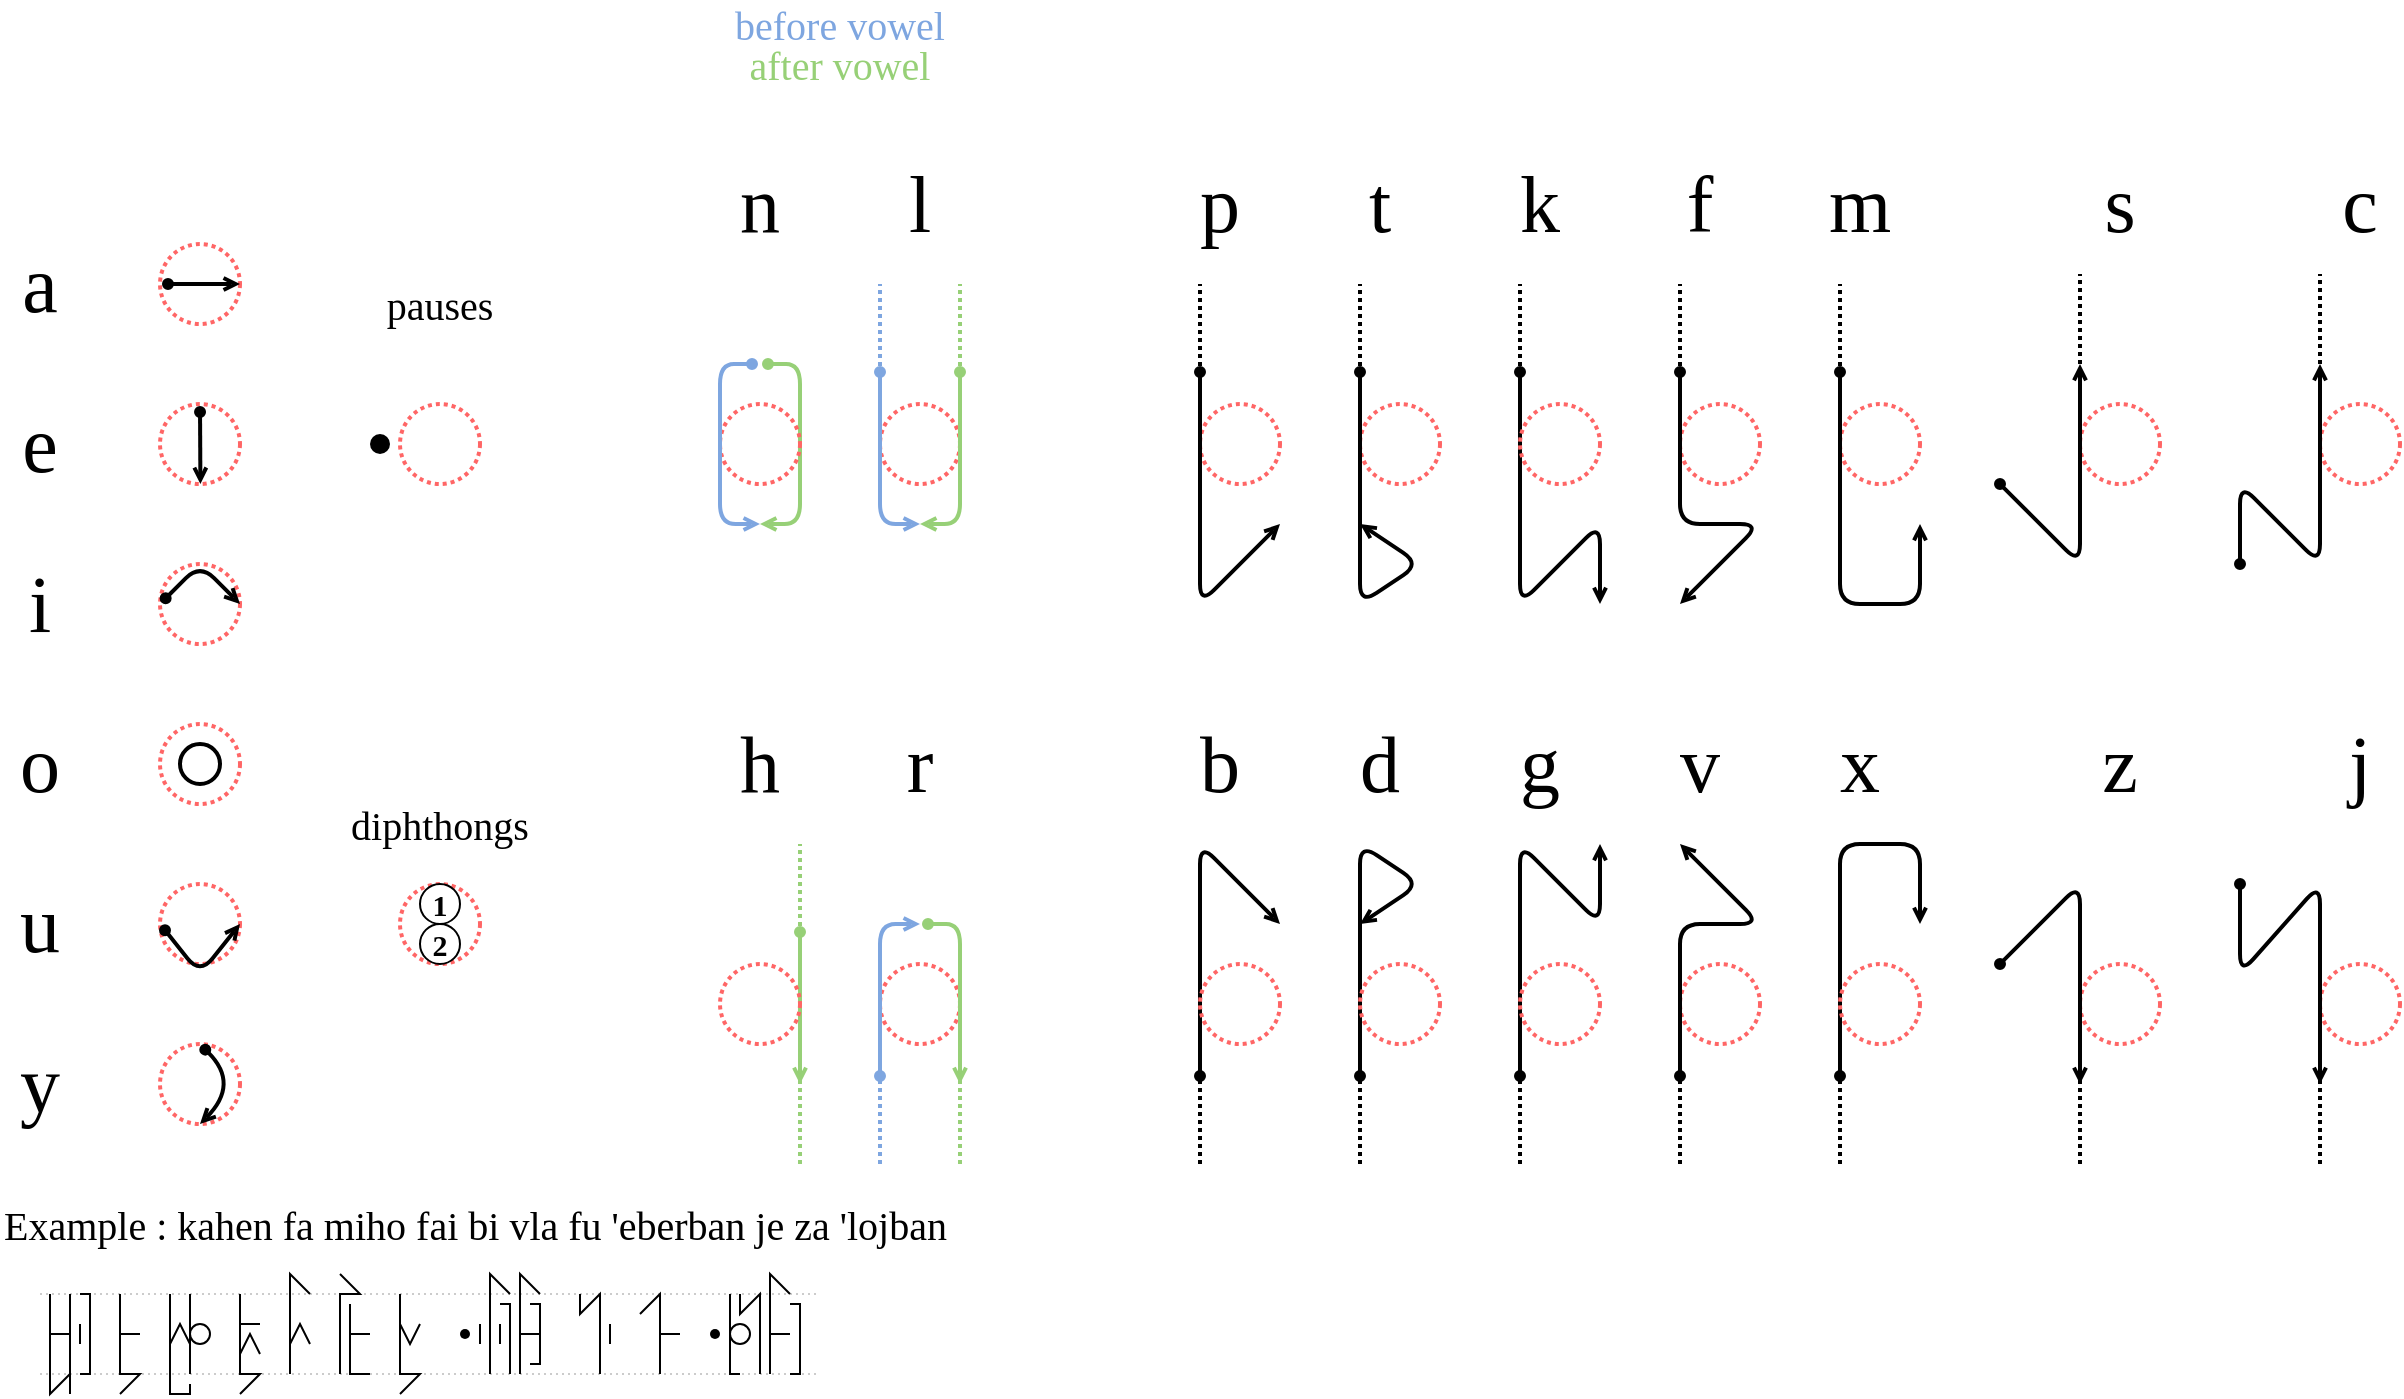 <mxfile version="13.3.1" type="device"><diagram id="cU61eobwLXM9dZFqmq59" name="Page-1"><mxGraphModel dx="686" dy="839" grid="1" gridSize="5" guides="0" tooltips="1" connect="0" arrows="0" fold="1" page="0" pageScale="1" pageWidth="850" pageHeight="1100" math="0" shadow="0" extFonts="Rajdhani^https://fonts.googleapis.com/css?family=Rajdhani"><root><mxCell id="0"/><mxCell id="1" parent="0"/><mxCell id="TxNuDAC9tBbn7qZjxhLz-207" value="" style="endArrow=none;dashed=1;html=1;strokeColor=#CCCCCC;strokeWidth=1;fontFamily=Rajdhani;fontSize=15;fontColor=#000000;dashPattern=1 2;" parent="1" edge="1"><mxGeometry width="50" height="50" relative="1" as="geometry"><mxPoint x="420" y="925" as="sourcePoint"/><mxPoint x="810" y="925" as="targetPoint"/></mxGeometry></mxCell><mxCell id="TxNuDAC9tBbn7qZjxhLz-208" value="" style="endArrow=none;dashed=1;html=1;strokeColor=#CCCCCC;strokeWidth=1;fontFamily=Rajdhani;fontSize=15;fontColor=#000000;dashPattern=1 2;" parent="1" edge="1"><mxGeometry width="50" height="50" relative="1" as="geometry"><mxPoint x="420" y="965" as="sourcePoint"/><mxPoint x="810" y="965" as="targetPoint"/></mxGeometry></mxCell><mxCell id="TxNuDAC9tBbn7qZjxhLz-73" value="" style="ellipse;whiteSpace=wrap;html=1;aspect=fixed;fontFamily=Rajdhani;fontSize=20;align=right;fillColor=none;strokeWidth=2;strokeColor=#FF6666;dashed=1;dashPattern=1 1;" parent="1" vertex="1"><mxGeometry x="480" y="560" width="40" height="40" as="geometry"/></mxCell><mxCell id="TxNuDAC9tBbn7qZjxhLz-72" value="" style="ellipse;whiteSpace=wrap;html=1;aspect=fixed;fontFamily=Rajdhani;fontSize=20;align=right;fillColor=none;strokeWidth=2;strokeColor=#FF6666;dashed=1;dashPattern=1 1;" parent="1" vertex="1"><mxGeometry x="480" y="480" width="40" height="40" as="geometry"/></mxCell><mxCell id="TxNuDAC9tBbn7qZjxhLz-71" value="" style="ellipse;whiteSpace=wrap;html=1;aspect=fixed;fontFamily=Rajdhani;fontSize=20;align=right;fillColor=none;strokeWidth=2;strokeColor=#FF6666;dashed=1;dashPattern=1 1;" parent="1" vertex="1"><mxGeometry x="480" y="400" width="40" height="40" as="geometry"/></mxCell><mxCell id="TxNuDAC9tBbn7qZjxhLz-76" value="" style="ellipse;whiteSpace=wrap;html=1;aspect=fixed;fontFamily=Rajdhani;fontSize=20;align=right;fillColor=none;strokeWidth=2;strokeColor=#FF6666;dashed=1;dashPattern=1 1;" parent="1" vertex="1"><mxGeometry x="480" y="640" width="40" height="40" as="geometry"/></mxCell><mxCell id="TxNuDAC9tBbn7qZjxhLz-78" value="" style="ellipse;whiteSpace=wrap;html=1;aspect=fixed;fontFamily=Rajdhani;fontSize=20;align=right;fillColor=none;strokeWidth=2;strokeColor=#FF6666;dashed=1;dashPattern=1 1;" parent="1" vertex="1"><mxGeometry x="480" y="720" width="40" height="40" as="geometry"/></mxCell><mxCell id="TxNuDAC9tBbn7qZjxhLz-81" value="" style="ellipse;whiteSpace=wrap;html=1;aspect=fixed;fontFamily=Rajdhani;fontSize=20;align=right;fillColor=none;strokeWidth=2;strokeColor=#FF6666;dashed=1;dashPattern=1 1;" parent="1" vertex="1"><mxGeometry x="480" y="800" width="40" height="40" as="geometry"/></mxCell><mxCell id="TxNuDAC9tBbn7qZjxhLz-1" value="a" style="text;html=1;strokeColor=none;fillColor=none;align=center;verticalAlign=middle;whiteSpace=wrap;rounded=0;fontFamily=Rajdhani;fontSize=40;" parent="1" vertex="1"><mxGeometry x="400" y="400" width="40" height="40" as="geometry"/></mxCell><mxCell id="TxNuDAC9tBbn7qZjxhLz-2" value="" style="endArrow=open;html=1;fontFamily=Rajdhani;fontSize=40;startArrow=circle;startFill=1;endSize=4;startSize=0;endFill=0;strokeWidth=2;" parent="1" edge="1"><mxGeometry width="50" height="50" relative="1" as="geometry"><mxPoint x="500" y="480" as="sourcePoint"/><mxPoint x="500.2" y="520" as="targetPoint"/></mxGeometry></mxCell><mxCell id="TxNuDAC9tBbn7qZjxhLz-7" value="e" style="text;html=1;strokeColor=none;fillColor=none;align=center;verticalAlign=middle;whiteSpace=wrap;rounded=0;fontFamily=Rajdhani;fontSize=40;" parent="1" vertex="1"><mxGeometry x="400" y="480" width="40" height="40" as="geometry"/></mxCell><mxCell id="TxNuDAC9tBbn7qZjxhLz-8" value="" style="endArrow=open;html=1;fontFamily=Rajdhani;fontSize=40;startArrow=circle;startFill=1;endSize=4;startSize=0;endFill=0;strokeWidth=2;" parent="1" edge="1"><mxGeometry width="50" height="50" relative="1" as="geometry"><mxPoint x="480" y="420" as="sourcePoint"/><mxPoint x="520" y="420" as="targetPoint"/></mxGeometry></mxCell><mxCell id="TxNuDAC9tBbn7qZjxhLz-9" value="i" style="text;html=1;strokeColor=none;fillColor=none;align=center;verticalAlign=middle;whiteSpace=wrap;rounded=0;fontFamily=Rajdhani;fontSize=40;" parent="1" vertex="1"><mxGeometry x="400" y="560" width="40" height="40" as="geometry"/></mxCell><mxCell id="TxNuDAC9tBbn7qZjxhLz-10" value="" style="endArrow=open;html=1;fontFamily=Rajdhani;fontSize=40;startArrow=circle;startFill=1;endSize=4;startSize=0;endFill=0;strokeWidth=2;" parent="1" edge="1"><mxGeometry width="50" height="50" relative="1" as="geometry"><mxPoint x="480" y="580" as="sourcePoint"/><mxPoint x="520" y="580" as="targetPoint"/><Array as="points"><mxPoint x="500" y="560"/></Array></mxGeometry></mxCell><mxCell id="TxNuDAC9tBbn7qZjxhLz-11" value="o" style="text;html=1;strokeColor=none;fillColor=none;align=center;verticalAlign=middle;whiteSpace=wrap;rounded=0;fontFamily=Rajdhani;fontSize=40;" parent="1" vertex="1"><mxGeometry x="400" y="640" width="40" height="40" as="geometry"/></mxCell><mxCell id="TxNuDAC9tBbn7qZjxhLz-12" value="" style="ellipse;whiteSpace=wrap;html=1;aspect=fixed;fontFamily=Rajdhani;fontSize=20;align=right;fillColor=none;strokeWidth=2;" parent="1" vertex="1"><mxGeometry x="490" y="650" width="20" height="20" as="geometry"/></mxCell><mxCell id="TxNuDAC9tBbn7qZjxhLz-13" value="u" style="text;html=1;strokeColor=none;fillColor=none;align=center;verticalAlign=middle;whiteSpace=wrap;rounded=0;fontFamily=Rajdhani;fontSize=40;" parent="1" vertex="1"><mxGeometry x="400" y="720" width="40" height="40" as="geometry"/></mxCell><mxCell id="TxNuDAC9tBbn7qZjxhLz-14" value="" style="endArrow=open;html=1;fontFamily=Rajdhani;fontSize=40;startArrow=circle;startFill=1;endSize=4;startSize=0;endFill=0;strokeWidth=2;strokeColor=#000000;rounded=1;" parent="1" edge="1"><mxGeometry width="50" height="50" relative="1" as="geometry"><mxPoint x="480" y="740" as="sourcePoint"/><mxPoint x="520" y="740" as="targetPoint"/><Array as="points"><mxPoint x="500" y="765"/></Array></mxGeometry></mxCell><mxCell id="TxNuDAC9tBbn7qZjxhLz-20" value="y" style="text;html=1;strokeColor=none;fillColor=none;align=center;verticalAlign=middle;whiteSpace=wrap;rounded=0;fontFamily=Rajdhani;fontSize=40;" parent="1" vertex="1"><mxGeometry x="400" y="800" width="40" height="40" as="geometry"/></mxCell><mxCell id="TxNuDAC9tBbn7qZjxhLz-21" value="" style="endArrow=open;html=1;fontFamily=Rajdhani;fontSize=40;startArrow=circle;startFill=1;endSize=4;startSize=0;endFill=0;strokeWidth=2;curved=1;" parent="1" edge="1"><mxGeometry width="50" height="50" relative="1" as="geometry"><mxPoint x="499.8" y="800" as="sourcePoint"/><mxPoint x="500" y="840" as="targetPoint"/><Array as="points"><mxPoint x="520" y="820"/></Array></mxGeometry></mxCell><mxCell id="TxNuDAC9tBbn7qZjxhLz-23" value="n" style="text;html=1;strokeColor=none;fillColor=none;align=center;verticalAlign=middle;whiteSpace=wrap;rounded=0;fontFamily=Rajdhani;fontSize=40;" parent="1" vertex="1"><mxGeometry x="760" y="360" width="40" height="40" as="geometry"/></mxCell><mxCell id="TxNuDAC9tBbn7qZjxhLz-25" value="l" style="text;html=1;strokeColor=none;fillColor=none;align=center;verticalAlign=middle;whiteSpace=wrap;rounded=0;fontFamily=Rajdhani;fontSize=40;" parent="1" vertex="1"><mxGeometry x="840" y="360" width="40" height="40" as="geometry"/></mxCell><mxCell id="TxNuDAC9tBbn7qZjxhLz-26" value="r" style="text;html=1;strokeColor=none;fillColor=none;align=center;verticalAlign=middle;whiteSpace=wrap;rounded=0;fontFamily=Rajdhani;fontSize=40;" parent="1" vertex="1"><mxGeometry x="840" y="640" width="40" height="40" as="geometry"/></mxCell><mxCell id="TxNuDAC9tBbn7qZjxhLz-27" value="" style="endArrow=open;html=1;fontFamily=Rajdhani;fontSize=40;startArrow=circle;startFill=1;endSize=4;startSize=0;endFill=0;strokeWidth=2;strokeColor=#97D077;" parent="1" edge="1"><mxGeometry width="50" height="50" relative="1" as="geometry"><mxPoint x="780" y="460" as="sourcePoint"/><mxPoint x="780" y="540" as="targetPoint"/><Array as="points"><mxPoint x="800" y="460"/><mxPoint x="800" y="540"/></Array></mxGeometry></mxCell><mxCell id="TxNuDAC9tBbn7qZjxhLz-28" value="" style="ellipse;whiteSpace=wrap;html=1;aspect=fixed;fontFamily=Rajdhani;fontSize=20;align=right;fillColor=none;strokeWidth=2;strokeColor=#FF6666;dashed=1;dashPattern=1 1;" parent="1" vertex="1"><mxGeometry x="760" y="480" width="40" height="40" as="geometry"/></mxCell><mxCell id="TxNuDAC9tBbn7qZjxhLz-29" value="" style="ellipse;whiteSpace=wrap;html=1;aspect=fixed;fontFamily=Rajdhani;fontSize=20;align=right;fillColor=none;strokeWidth=2;strokeColor=#FF6666;dashed=1;dashPattern=1 1;" parent="1" vertex="1"><mxGeometry x="840" y="480" width="40" height="40" as="geometry"/></mxCell><mxCell id="TxNuDAC9tBbn7qZjxhLz-30" value="" style="ellipse;whiteSpace=wrap;html=1;aspect=fixed;fontFamily=Rajdhani;fontSize=20;align=right;fillColor=none;strokeWidth=2;strokeColor=#FF6666;dashed=1;dashPattern=1 1;" parent="1" vertex="1"><mxGeometry x="840" y="760" width="40" height="40" as="geometry"/></mxCell><mxCell id="TxNuDAC9tBbn7qZjxhLz-31" value="" style="endArrow=open;html=1;fontFamily=Rajdhani;fontSize=40;startArrow=circle;startFill=1;endSize=4;startSize=0;endFill=0;strokeWidth=2;strokeColor=#97D077;" parent="1" edge="1"><mxGeometry width="50" height="50" relative="1" as="geometry"><mxPoint x="880" y="460" as="sourcePoint"/><mxPoint x="860" y="540" as="targetPoint"/><Array as="points"><mxPoint x="880" y="540"/></Array></mxGeometry></mxCell><mxCell id="TxNuDAC9tBbn7qZjxhLz-32" value="" style="endArrow=open;html=1;fontFamily=Rajdhani;fontSize=40;startArrow=circle;startFill=1;endSize=4;startSize=0;endFill=0;strokeWidth=2;fontColor=#7EA6E0;strokeColor=#7EA6E0;" parent="1" edge="1"><mxGeometry width="50" height="50" relative="1" as="geometry"><mxPoint x="840" y="460" as="sourcePoint"/><mxPoint x="860" y="540" as="targetPoint"/><Array as="points"><mxPoint x="840" y="540"/></Array></mxGeometry></mxCell><mxCell id="TxNuDAC9tBbn7qZjxhLz-33" value="" style="endArrow=open;html=1;fontFamily=Rajdhani;fontSize=40;startArrow=circle;startFill=1;endSize=4;startSize=0;endFill=0;strokeWidth=2;strokeColor=#97D077;" parent="1" edge="1"><mxGeometry width="50" height="50" relative="1" as="geometry"><mxPoint x="860" y="740" as="sourcePoint"/><mxPoint x="880" y="820" as="targetPoint"/><Array as="points"><mxPoint x="880" y="740"/></Array></mxGeometry></mxCell><mxCell id="TxNuDAC9tBbn7qZjxhLz-34" value="" style="endArrow=open;html=1;fontFamily=Rajdhani;fontSize=40;startArrow=circle;startFill=1;endSize=4;startSize=0;endFill=0;strokeWidth=2;strokeColor=#7EA6E0;fontColor=#7EA6E0;" parent="1" edge="1"><mxGeometry width="50" height="50" relative="1" as="geometry"><mxPoint x="840" y="820" as="sourcePoint"/><mxPoint x="860" y="740" as="targetPoint"/><Array as="points"><mxPoint x="840" y="740"/></Array></mxGeometry></mxCell><mxCell id="TxNuDAC9tBbn7qZjxhLz-35" value="&lt;font color=&quot;#97d077&quot;&gt;after vowel&lt;/font&gt;" style="text;html=1;strokeColor=none;fillColor=none;align=center;verticalAlign=middle;whiteSpace=wrap;rounded=0;fontFamily=Rajdhani;fontSize=20;" parent="1" vertex="1"><mxGeometry x="760" y="300" width="120" height="20" as="geometry"/></mxCell><mxCell id="TxNuDAC9tBbn7qZjxhLz-36" value="" style="endArrow=open;html=1;fontFamily=Rajdhani;fontSize=40;startArrow=circle;startFill=1;endSize=4;startSize=0;endFill=0;strokeWidth=2;strokeColor=#7EA6E0;fontColor=#7EA6E0;" parent="1" edge="1"><mxGeometry width="50" height="50" relative="1" as="geometry"><mxPoint x="780" y="460" as="sourcePoint"/><mxPoint x="780" y="540" as="targetPoint"/><Array as="points"><mxPoint x="760" y="460"/><mxPoint x="760" y="540"/></Array></mxGeometry></mxCell><mxCell id="TxNuDAC9tBbn7qZjxhLz-39" value="p" style="text;html=1;strokeColor=none;fillColor=none;align=center;verticalAlign=middle;whiteSpace=wrap;rounded=0;fontFamily=Rajdhani;fontSize=40;" parent="1" vertex="1"><mxGeometry x="990" y="360" width="40" height="40" as="geometry"/></mxCell><mxCell id="TxNuDAC9tBbn7qZjxhLz-40" value="b" style="text;html=1;strokeColor=none;fillColor=none;align=center;verticalAlign=middle;whiteSpace=wrap;rounded=0;fontFamily=Rajdhani;fontSize=40;" parent="1" vertex="1"><mxGeometry x="990" y="640" width="40" height="40" as="geometry"/></mxCell><mxCell id="TxNuDAC9tBbn7qZjxhLz-42" value="" style="endArrow=open;html=1;fontFamily=Rajdhani;fontSize=40;startArrow=circle;startFill=1;endSize=4;startSize=0;endFill=0;strokeWidth=2;strokeColor=#000000;" parent="1" edge="1"><mxGeometry width="50" height="50" relative="1" as="geometry"><mxPoint x="1000" y="820" as="sourcePoint"/><mxPoint x="1040" y="740" as="targetPoint"/><Array as="points"><mxPoint x="1000" y="700"/></Array></mxGeometry></mxCell><mxCell id="TxNuDAC9tBbn7qZjxhLz-47" value="" style="endArrow=open;html=1;fontFamily=Rajdhani;fontSize=40;startArrow=circle;startFill=1;endSize=4;startSize=0;endFill=0;strokeWidth=2;strokeColor=#000000;" parent="1" edge="1"><mxGeometry width="50" height="50" relative="1" as="geometry"><mxPoint x="1080" y="820" as="sourcePoint"/><mxPoint x="1080" y="740" as="targetPoint"/><Array as="points"><mxPoint x="1080" y="700"/><mxPoint x="1110" y="720"/></Array></mxGeometry></mxCell><mxCell id="TxNuDAC9tBbn7qZjxhLz-50" value="t" style="text;html=1;strokeColor=none;fillColor=none;align=center;verticalAlign=middle;whiteSpace=wrap;rounded=0;fontFamily=Rajdhani;fontSize=40;" parent="1" vertex="1"><mxGeometry x="1070" y="360" width="40" height="40" as="geometry"/></mxCell><mxCell id="TxNuDAC9tBbn7qZjxhLz-51" value="d" style="text;html=1;strokeColor=none;fillColor=none;align=center;verticalAlign=middle;whiteSpace=wrap;rounded=0;fontFamily=Rajdhani;fontSize=40;" parent="1" vertex="1"><mxGeometry x="1070" y="640" width="40" height="40" as="geometry"/></mxCell><mxCell id="TxNuDAC9tBbn7qZjxhLz-54" value="" style="endArrow=open;html=1;fontFamily=Rajdhani;fontSize=40;startArrow=circle;startFill=1;endSize=4;startSize=0;endFill=0;strokeWidth=2;strokeColor=#000000;" parent="1" edge="1"><mxGeometry width="50" height="50" relative="1" as="geometry"><mxPoint x="1160" y="460" as="sourcePoint"/><mxPoint x="1200" y="580" as="targetPoint"/><Array as="points"><mxPoint x="1160" y="580"/><mxPoint x="1200" y="540"/></Array></mxGeometry></mxCell><mxCell id="TxNuDAC9tBbn7qZjxhLz-56" value="k" style="text;html=1;strokeColor=none;fillColor=none;align=center;verticalAlign=middle;whiteSpace=wrap;rounded=0;fontFamily=Rajdhani;fontSize=40;" parent="1" vertex="1"><mxGeometry x="1150" y="360" width="40" height="40" as="geometry"/></mxCell><mxCell id="TxNuDAC9tBbn7qZjxhLz-57" value="" style="endArrow=open;html=1;fontFamily=Rajdhani;fontSize=40;startArrow=circle;startFill=1;endSize=4;startSize=0;endFill=0;strokeWidth=2;strokeColor=#000000;" parent="1" edge="1"><mxGeometry width="50" height="50" relative="1" as="geometry"><mxPoint x="1160" y="820" as="sourcePoint"/><mxPoint x="1200" y="700" as="targetPoint"/><Array as="points"><mxPoint x="1160" y="700"/><mxPoint x="1200" y="740"/></Array></mxGeometry></mxCell><mxCell id="TxNuDAC9tBbn7qZjxhLz-83" value="" style="ellipse;whiteSpace=wrap;html=1;aspect=fixed;fontFamily=Rajdhani;fontSize=20;align=right;fillColor=none;strokeWidth=2;strokeColor=#FF6666;dashed=1;dashPattern=1 1;" parent="1" vertex="1"><mxGeometry x="1000" y="480" width="40" height="40" as="geometry"/></mxCell><mxCell id="TxNuDAC9tBbn7qZjxhLz-85" value="" style="ellipse;whiteSpace=wrap;html=1;aspect=fixed;fontFamily=Rajdhani;fontSize=20;align=right;fillColor=none;strokeWidth=2;strokeColor=#FF6666;dashed=1;dashPattern=1 1;" parent="1" vertex="1"><mxGeometry x="1080" y="480" width="40" height="40" as="geometry"/></mxCell><mxCell id="TxNuDAC9tBbn7qZjxhLz-87" value="" style="ellipse;whiteSpace=wrap;html=1;aspect=fixed;fontFamily=Rajdhani;fontSize=20;align=right;fillColor=none;strokeWidth=2;strokeColor=#FF6666;dashed=1;dashPattern=1 1;" parent="1" vertex="1"><mxGeometry x="1160" y="480" width="40" height="40" as="geometry"/></mxCell><mxCell id="TxNuDAC9tBbn7qZjxhLz-89" value="" style="ellipse;whiteSpace=wrap;html=1;aspect=fixed;fontFamily=Rajdhani;fontSize=20;align=right;fillColor=none;strokeWidth=2;strokeColor=#FF6666;dashed=1;dashPattern=1 1;" parent="1" vertex="1"><mxGeometry x="1000" y="760" width="40" height="40" as="geometry"/></mxCell><mxCell id="TxNuDAC9tBbn7qZjxhLz-91" value="" style="ellipse;whiteSpace=wrap;html=1;aspect=fixed;fontFamily=Rajdhani;fontSize=20;align=right;fillColor=none;strokeWidth=2;strokeColor=#FF6666;dashed=1;dashPattern=1 1;" parent="1" vertex="1"><mxGeometry x="1080" y="760" width="40" height="40" as="geometry"/></mxCell><mxCell id="TxNuDAC9tBbn7qZjxhLz-93" value="" style="ellipse;whiteSpace=wrap;html=1;aspect=fixed;fontFamily=Rajdhani;fontSize=20;align=right;fillColor=none;strokeWidth=2;strokeColor=#FF6666;dashed=1;dashPattern=1 1;" parent="1" vertex="1"><mxGeometry x="1160" y="760" width="40" height="40" as="geometry"/></mxCell><mxCell id="TxNuDAC9tBbn7qZjxhLz-101" value="f" style="text;html=1;strokeColor=none;fillColor=none;align=center;verticalAlign=middle;whiteSpace=wrap;rounded=0;fontFamily=Rajdhani;fontSize=40;" parent="1" vertex="1"><mxGeometry x="1230" y="360" width="40" height="40" as="geometry"/></mxCell><mxCell id="TxNuDAC9tBbn7qZjxhLz-103" value="" style="ellipse;whiteSpace=wrap;html=1;aspect=fixed;fontFamily=Rajdhani;fontSize=20;align=right;fillColor=none;strokeWidth=2;strokeColor=#FF6666;dashed=1;dashPattern=1 1;" parent="1" vertex="1"><mxGeometry x="1240" y="480" width="40" height="40" as="geometry"/></mxCell><mxCell id="TxNuDAC9tBbn7qZjxhLz-105" value="g" style="text;html=1;strokeColor=none;fillColor=none;align=center;verticalAlign=middle;whiteSpace=wrap;rounded=0;fontFamily=Rajdhani;fontSize=40;" parent="1" vertex="1"><mxGeometry x="1150" y="640" width="40" height="40" as="geometry"/></mxCell><mxCell id="TxNuDAC9tBbn7qZjxhLz-106" value="v" style="text;html=1;strokeColor=none;fillColor=none;align=center;verticalAlign=middle;whiteSpace=wrap;rounded=0;fontFamily=Rajdhani;fontSize=40;" parent="1" vertex="1"><mxGeometry x="1230" y="640" width="40" height="40" as="geometry"/></mxCell><mxCell id="TxNuDAC9tBbn7qZjxhLz-108" value="" style="ellipse;whiteSpace=wrap;html=1;aspect=fixed;fontFamily=Rajdhani;fontSize=20;align=right;fillColor=none;strokeWidth=2;strokeColor=#FF6666;dashed=1;dashPattern=1 1;" parent="1" vertex="1"><mxGeometry x="1240" y="760" width="40" height="40" as="geometry"/></mxCell><mxCell id="TxNuDAC9tBbn7qZjxhLz-110" value="" style="endArrow=open;html=1;fontFamily=Rajdhani;fontSize=40;startArrow=circle;startFill=1;endSize=4;startSize=0;endFill=0;strokeWidth=2;strokeColor=#000000;" parent="1" edge="1"><mxGeometry width="50" height="50" relative="1" as="geometry"><mxPoint x="1240" y="460" as="sourcePoint"/><mxPoint x="1240" y="580" as="targetPoint"/><Array as="points"><mxPoint x="1240" y="540"/><mxPoint x="1280" y="540"/></Array></mxGeometry></mxCell><mxCell id="TxNuDAC9tBbn7qZjxhLz-112" value="" style="endArrow=open;html=1;fontFamily=Rajdhani;fontSize=40;startArrow=circle;startFill=1;endSize=4;startSize=0;endFill=0;strokeWidth=2;strokeColor=#000000;" parent="1" edge="1"><mxGeometry width="50" height="50" relative="1" as="geometry"><mxPoint x="1240" y="820" as="sourcePoint"/><mxPoint x="1240" y="700" as="targetPoint"/><Array as="points"><mxPoint x="1240" y="740"/><mxPoint x="1280" y="740"/></Array></mxGeometry></mxCell><mxCell id="TxNuDAC9tBbn7qZjxhLz-113" value="m" style="text;html=1;strokeColor=none;fillColor=none;align=center;verticalAlign=middle;whiteSpace=wrap;rounded=0;fontFamily=Rajdhani;fontSize=40;" parent="1" vertex="1"><mxGeometry x="1310" y="360" width="40" height="40" as="geometry"/></mxCell><mxCell id="TxNuDAC9tBbn7qZjxhLz-114" value="" style="ellipse;whiteSpace=wrap;html=1;aspect=fixed;fontFamily=Rajdhani;fontSize=20;align=right;fillColor=none;strokeWidth=2;strokeColor=#FF6666;dashed=1;dashPattern=1 1;" parent="1" vertex="1"><mxGeometry x="1320" y="480" width="40" height="40" as="geometry"/></mxCell><mxCell id="TxNuDAC9tBbn7qZjxhLz-117" value="" style="endArrow=open;html=1;fontFamily=Rajdhani;fontSize=40;startArrow=circle;startFill=1;endSize=4;startSize=0;endFill=0;strokeWidth=2;strokeColor=#000000;" parent="1" edge="1"><mxGeometry width="50" height="50" relative="1" as="geometry"><mxPoint x="1320" y="460" as="sourcePoint"/><mxPoint x="1360" y="540" as="targetPoint"/><Array as="points"><mxPoint x="1320" y="580"/><mxPoint x="1360" y="580"/></Array></mxGeometry></mxCell><mxCell id="TxNuDAC9tBbn7qZjxhLz-118" value="x" style="text;html=1;strokeColor=none;fillColor=none;align=center;verticalAlign=middle;whiteSpace=wrap;rounded=0;fontFamily=Rajdhani;fontSize=40;" parent="1" vertex="1"><mxGeometry x="1310" y="640" width="40" height="40" as="geometry"/></mxCell><mxCell id="TxNuDAC9tBbn7qZjxhLz-119" value="" style="endArrow=open;html=1;fontFamily=Rajdhani;fontSize=40;startArrow=circle;startFill=1;endSize=4;startSize=0;endFill=0;strokeWidth=2;strokeColor=#000000;" parent="1" edge="1"><mxGeometry width="50" height="50" relative="1" as="geometry"><mxPoint x="1320" y="820" as="sourcePoint"/><mxPoint x="1360" y="740" as="targetPoint"/><Array as="points"><mxPoint x="1320" y="700"/><mxPoint x="1360" y="700"/></Array></mxGeometry></mxCell><mxCell id="TxNuDAC9tBbn7qZjxhLz-120" value="" style="ellipse;whiteSpace=wrap;html=1;aspect=fixed;fontFamily=Rajdhani;fontSize=20;align=right;fillColor=none;strokeWidth=2;strokeColor=#FF6666;dashed=1;dashPattern=1 1;" parent="1" vertex="1"><mxGeometry x="1320" y="760" width="40" height="40" as="geometry"/></mxCell><mxCell id="TxNuDAC9tBbn7qZjxhLz-123" value="s" style="text;html=1;strokeColor=none;fillColor=none;align=center;verticalAlign=middle;whiteSpace=wrap;rounded=0;fontFamily=Rajdhani;fontSize=40;" parent="1" vertex="1"><mxGeometry x="1440" y="360" width="40" height="40" as="geometry"/></mxCell><mxCell id="TxNuDAC9tBbn7qZjxhLz-124" value="z" style="text;html=1;strokeColor=none;fillColor=none;align=center;verticalAlign=middle;whiteSpace=wrap;rounded=0;fontFamily=Rajdhani;fontSize=40;" parent="1" vertex="1"><mxGeometry x="1440" y="640" width="40" height="40" as="geometry"/></mxCell><mxCell id="TxNuDAC9tBbn7qZjxhLz-125" value="c" style="text;html=1;strokeColor=none;fillColor=none;align=center;verticalAlign=middle;whiteSpace=wrap;rounded=0;fontFamily=Rajdhani;fontSize=40;" parent="1" vertex="1"><mxGeometry x="1560" y="360" width="40" height="40" as="geometry"/></mxCell><mxCell id="TxNuDAC9tBbn7qZjxhLz-126" value="j" style="text;html=1;strokeColor=none;fillColor=none;align=center;verticalAlign=middle;whiteSpace=wrap;rounded=0;fontFamily=Rajdhani;fontSize=40;" parent="1" vertex="1"><mxGeometry x="1560" y="640" width="40" height="40" as="geometry"/></mxCell><mxCell id="TxNuDAC9tBbn7qZjxhLz-127" value="" style="ellipse;whiteSpace=wrap;html=1;aspect=fixed;fontFamily=Rajdhani;fontSize=20;align=right;fillColor=none;strokeWidth=2;strokeColor=#FF6666;dashed=1;dashPattern=1 1;" parent="1" vertex="1"><mxGeometry x="1440" y="480" width="40" height="40" as="geometry"/></mxCell><mxCell id="TxNuDAC9tBbn7qZjxhLz-130" value="" style="ellipse;whiteSpace=wrap;html=1;aspect=fixed;fontFamily=Rajdhani;fontSize=20;align=right;fillColor=none;strokeWidth=2;strokeColor=#FF6666;dashed=1;dashPattern=1 1;" parent="1" vertex="1"><mxGeometry x="1560" y="480" width="40" height="40" as="geometry"/></mxCell><mxCell id="TxNuDAC9tBbn7qZjxhLz-133" value="" style="ellipse;whiteSpace=wrap;html=1;aspect=fixed;fontFamily=Rajdhani;fontSize=20;align=right;fillColor=none;strokeWidth=2;strokeColor=#FF6666;dashed=1;dashPattern=1 1;" parent="1" vertex="1"><mxGeometry x="1560" y="760" width="40" height="40" as="geometry"/></mxCell><mxCell id="TxNuDAC9tBbn7qZjxhLz-136" value="" style="ellipse;whiteSpace=wrap;html=1;aspect=fixed;fontFamily=Rajdhani;fontSize=20;align=right;fillColor=none;strokeWidth=2;strokeColor=#FF6666;dashed=1;dashPattern=1 1;" parent="1" vertex="1"><mxGeometry x="1440" y="760" width="40" height="40" as="geometry"/></mxCell><mxCell id="TxNuDAC9tBbn7qZjxhLz-139" value="" style="endArrow=oval;html=1;fontFamily=Rajdhani;fontSize=40;startArrow=open;startFill=0;endSize=4;startSize=4;endFill=1;strokeWidth=2;strokeColor=#000000;" parent="1" edge="1"><mxGeometry width="50" height="50" relative="1" as="geometry"><mxPoint x="1440" y="460" as="sourcePoint"/><mxPoint x="1400" y="520" as="targetPoint"/><Array as="points"><mxPoint x="1440" y="560"/></Array></mxGeometry></mxCell><mxCell id="TxNuDAC9tBbn7qZjxhLz-140" value="" style="endArrow=oval;html=1;fontFamily=Rajdhani;fontSize=40;startArrow=open;startFill=0;endSize=4;startSize=4;endFill=1;strokeWidth=2;strokeColor=#000000;" parent="1" edge="1"><mxGeometry width="50" height="50" relative="1" as="geometry"><mxPoint x="1560" y="460" as="sourcePoint"/><mxPoint x="1520" y="560" as="targetPoint"/><Array as="points"><mxPoint x="1560" y="560"/><mxPoint x="1520" y="520"/></Array></mxGeometry></mxCell><mxCell id="TxNuDAC9tBbn7qZjxhLz-141" value="" style="endArrow=oval;html=1;fontFamily=Rajdhani;fontSize=40;startArrow=open;startFill=0;endSize=4;startSize=4;endFill=1;strokeWidth=2;strokeColor=#000000;" parent="1" edge="1"><mxGeometry width="50" height="50" relative="1" as="geometry"><mxPoint x="1440" y="820" as="sourcePoint"/><mxPoint x="1400" y="760" as="targetPoint"/><Array as="points"><mxPoint x="1440" y="720"/></Array></mxGeometry></mxCell><mxCell id="TxNuDAC9tBbn7qZjxhLz-142" value="" style="endArrow=oval;html=1;fontFamily=Rajdhani;fontSize=40;startArrow=open;startFill=0;endSize=4;startSize=4;endFill=1;strokeWidth=2;strokeColor=#000000;" parent="1" edge="1"><mxGeometry width="50" height="50" relative="1" as="geometry"><mxPoint x="1560" y="820" as="sourcePoint"/><mxPoint x="1520" y="720" as="targetPoint"/><Array as="points"><mxPoint x="1560" y="720"/><mxPoint x="1520" y="765"/></Array></mxGeometry></mxCell><mxCell id="TxNuDAC9tBbn7qZjxhLz-144" value="&lt;font&gt;pauses&lt;/font&gt;" style="text;html=1;strokeColor=none;fillColor=none;align=center;verticalAlign=middle;whiteSpace=wrap;rounded=0;fontFamily=Rajdhani;fontSize=20;fontColor=#000000;" parent="1" vertex="1"><mxGeometry x="580" y="420" width="80" height="20" as="geometry"/></mxCell><mxCell id="TxNuDAC9tBbn7qZjxhLz-145" value="" style="ellipse;whiteSpace=wrap;html=1;aspect=fixed;fontFamily=Rajdhani;fontSize=20;align=right;fillColor=none;strokeWidth=2;strokeColor=#FF6666;dashed=1;dashPattern=1 1;" parent="1" vertex="1"><mxGeometry x="600" y="480" width="40" height="40" as="geometry"/></mxCell><mxCell id="TxNuDAC9tBbn7qZjxhLz-147" value="" style="ellipse;whiteSpace=wrap;html=1;aspect=fixed;dashed=1;dashPattern=1 1;strokeColor=none;strokeWidth=2;fillColor=#000000;fontFamily=Rajdhani;fontSize=20;fontColor=#000000;align=center;" parent="1" vertex="1"><mxGeometry x="585" y="495" width="10" height="10" as="geometry"/></mxCell><mxCell id="TxNuDAC9tBbn7qZjxhLz-149" value="&lt;font&gt;diphthongs&lt;/font&gt;" style="text;html=1;strokeColor=none;fillColor=none;align=center;verticalAlign=middle;whiteSpace=wrap;rounded=0;fontFamily=Rajdhani;fontSize=20;fontColor=#000000;" parent="1" vertex="1"><mxGeometry x="580" y="680" width="80" height="20" as="geometry"/></mxCell><mxCell id="TxNuDAC9tBbn7qZjxhLz-150" value="" style="ellipse;whiteSpace=wrap;html=1;aspect=fixed;fontFamily=Rajdhani;fontSize=20;align=right;fillColor=none;strokeWidth=2;strokeColor=#FF6666;dashed=1;dashPattern=1 1;" parent="1" vertex="1"><mxGeometry x="600" y="720" width="40" height="40" as="geometry"/></mxCell><mxCell id="TxNuDAC9tBbn7qZjxhLz-152" value="1" style="ellipse;whiteSpace=wrap;html=1;aspect=fixed;strokeWidth=1;fontFamily=Rajdhani;fontSize=15;align=center;fontStyle=1" parent="1" vertex="1"><mxGeometry x="610" y="720" width="20" height="20" as="geometry"/></mxCell><mxCell id="TxNuDAC9tBbn7qZjxhLz-153" value="2" style="ellipse;whiteSpace=wrap;html=1;aspect=fixed;strokeWidth=1;fontFamily=Rajdhani;fontSize=15;align=center;fontStyle=1" parent="1" vertex="1"><mxGeometry x="610" y="740" width="20" height="20" as="geometry"/></mxCell><mxCell id="TxNuDAC9tBbn7qZjxhLz-154" value="&lt;font&gt;Example : kahen fa miho fai bi vla fu 'eberban je za 'lojban&lt;/font&gt;" style="text;html=1;strokeColor=none;fillColor=none;align=left;verticalAlign=middle;whiteSpace=wrap;rounded=0;fontFamily=Rajdhani;fontSize=20;fontColor=#000000;" parent="1" vertex="1"><mxGeometry x="400" y="880" width="500" height="20" as="geometry"/></mxCell><mxCell id="TxNuDAC9tBbn7qZjxhLz-205" value="" style="endArrow=none;html=1;strokeColor=#000000;strokeWidth=1;fontFamily=Rajdhani;fontSize=15;fontColor=#000000;rounded=0;" parent="1" edge="1"><mxGeometry width="50" height="50" relative="1" as="geometry"><mxPoint x="460" y="925" as="sourcePoint"/><mxPoint x="460" y="975" as="targetPoint"/><Array as="points"><mxPoint x="460" y="965"/><mxPoint x="470" y="965"/></Array></mxGeometry></mxCell><mxCell id="TxNuDAC9tBbn7qZjxhLz-206" value="" style="endArrow=none;html=1;strokeColor=#000000;strokeWidth=1;fontFamily=Rajdhani;fontSize=15;fontColor=#000000;rounded=0;" parent="1" edge="1"><mxGeometry width="50" height="50" relative="1" as="geometry"><mxPoint x="460" y="945" as="sourcePoint"/><mxPoint x="470" y="945" as="targetPoint"/></mxGeometry></mxCell><mxCell id="TxNuDAC9tBbn7qZjxhLz-209" value="" style="endArrow=none;html=1;strokeColor=#000000;strokeWidth=1;fontFamily=Rajdhani;fontSize=15;fontColor=#000000;rounded=0;" parent="1" edge="1"><mxGeometry width="50" height="50" relative="1" as="geometry"><mxPoint x="485" y="925" as="sourcePoint"/><mxPoint x="495" y="970" as="targetPoint"/><Array as="points"><mxPoint x="485" y="975"/><mxPoint x="495" y="975"/></Array></mxGeometry></mxCell><mxCell id="TxNuDAC9tBbn7qZjxhLz-210" value="" style="endArrow=none;html=1;strokeColor=#000000;strokeWidth=1;fontFamily=Rajdhani;fontSize=15;fontColor=#000000;rounded=0;" parent="1" edge="1"><mxGeometry width="50" height="50" relative="1" as="geometry"><mxPoint x="485" y="950" as="sourcePoint"/><mxPoint x="495" y="950" as="targetPoint"/><Array as="points"><mxPoint x="490" y="940"/></Array></mxGeometry></mxCell><mxCell id="TxNuDAC9tBbn7qZjxhLz-211" value="" style="ellipse;whiteSpace=wrap;html=1;aspect=fixed;fontFamily=Rajdhani;fontSize=20;align=right;fillColor=#000000;strokeWidth=1;strokeColor=none;" parent="1" vertex="1"><mxGeometry x="630" y="942.5" width="5" height="5" as="geometry"/></mxCell><mxCell id="TxNuDAC9tBbn7qZjxhLz-212" value="" style="endArrow=none;html=1;strokeColor=#000000;strokeWidth=1;fontFamily=Rajdhani;fontSize=15;fontColor=#000000;rounded=0;" parent="1" edge="1"><mxGeometry width="50" height="50" relative="1" as="geometry"><mxPoint x="520" y="925" as="sourcePoint"/><mxPoint x="520" y="975" as="targetPoint"/><Array as="points"><mxPoint x="520" y="965"/><mxPoint x="530" y="965"/></Array></mxGeometry></mxCell><mxCell id="TxNuDAC9tBbn7qZjxhLz-213" value="" style="endArrow=none;html=1;strokeColor=#000000;strokeWidth=1;fontFamily=Rajdhani;fontSize=15;fontColor=#000000;rounded=0;" parent="1" edge="1"><mxGeometry width="50" height="50" relative="1" as="geometry"><mxPoint x="520" y="940" as="sourcePoint"/><mxPoint x="530" y="940" as="targetPoint"/></mxGeometry></mxCell><mxCell id="TxNuDAC9tBbn7qZjxhLz-214" value="" style="endArrow=none;html=1;strokeColor=#000000;strokeWidth=1;fontFamily=Rajdhani;fontSize=15;fontColor=#000000;rounded=0;" parent="1" edge="1"><mxGeometry width="50" height="50" relative="1" as="geometry"><mxPoint x="520" y="955" as="sourcePoint"/><mxPoint x="530" y="955" as="targetPoint"/><Array as="points"><mxPoint x="525" y="945"/></Array></mxGeometry></mxCell><mxCell id="TxNuDAC9tBbn7qZjxhLz-215" value="" style="endArrow=none;html=1;strokeColor=#000000;strokeWidth=1;fontFamily=Rajdhani;fontSize=15;fontColor=#000000;rounded=0;" parent="1" edge="1"><mxGeometry width="50" height="50" relative="1" as="geometry"><mxPoint x="555" y="925" as="sourcePoint"/><mxPoint x="545" y="965" as="targetPoint"/><Array as="points"><mxPoint x="545" y="915"/></Array></mxGeometry></mxCell><mxCell id="TxNuDAC9tBbn7qZjxhLz-217" value="" style="endArrow=none;html=1;strokeColor=#000000;strokeWidth=1;fontFamily=Rajdhani;fontSize=15;fontColor=#000000;rounded=0;" parent="1" edge="1"><mxGeometry width="50" height="50" relative="1" as="geometry"><mxPoint x="570" y="915" as="sourcePoint"/><mxPoint x="570" y="965" as="targetPoint"/><Array as="points"><mxPoint x="580" y="925"/><mxPoint x="570" y="925"/></Array></mxGeometry></mxCell><mxCell id="TxNuDAC9tBbn7qZjxhLz-218" value="" style="endArrow=none;html=1;strokeColor=#000000;strokeWidth=1;fontFamily=Rajdhani;fontSize=15;fontColor=#000000;rounded=0;" parent="1" edge="1"><mxGeometry width="50" height="50" relative="1" as="geometry"><mxPoint x="575" y="930" as="sourcePoint"/><mxPoint x="585" y="965" as="targetPoint"/><Array as="points"><mxPoint x="575" y="965"/><mxPoint x="585" y="965"/></Array></mxGeometry></mxCell><mxCell id="TxNuDAC9tBbn7qZjxhLz-219" value="" style="endArrow=none;html=1;strokeColor=#000000;strokeWidth=1;fontFamily=Rajdhani;fontSize=15;fontColor=#000000;rounded=0;" parent="1" edge="1"><mxGeometry width="50" height="50" relative="1" as="geometry"><mxPoint x="575" y="945" as="sourcePoint"/><mxPoint x="585" y="945" as="targetPoint"/></mxGeometry></mxCell><mxCell id="TxNuDAC9tBbn7qZjxhLz-220" value="" style="endArrow=none;html=1;strokeColor=#000000;strokeWidth=1;fontFamily=Rajdhani;fontSize=15;fontColor=#000000;rounded=0;" parent="1" edge="1"><mxGeometry width="50" height="50" relative="1" as="geometry"><mxPoint x="600" y="925" as="sourcePoint"/><mxPoint x="600" y="975" as="targetPoint"/><Array as="points"><mxPoint x="600" y="965"/><mxPoint x="610" y="965"/></Array></mxGeometry></mxCell><mxCell id="TxNuDAC9tBbn7qZjxhLz-221" value="" style="endArrow=none;html=1;strokeColor=#000000;strokeWidth=1;fontFamily=Rajdhani;fontSize=15;fontColor=#000000;rounded=0;" parent="1" edge="1"><mxGeometry width="50" height="50" relative="1" as="geometry"><mxPoint x="600" y="940" as="sourcePoint"/><mxPoint x="610" y="940" as="targetPoint"/><Array as="points"><mxPoint x="605" y="950"/></Array></mxGeometry></mxCell><mxCell id="TxNuDAC9tBbn7qZjxhLz-222" value="" style="endArrow=none;html=1;strokeColor=#000000;strokeWidth=1;fontFamily=Rajdhani;fontSize=15;fontColor=#000000;rounded=0;" parent="1" edge="1"><mxGeometry width="50" height="50" relative="1" as="geometry"><mxPoint x="655" y="925" as="sourcePoint"/><mxPoint x="645" y="965" as="targetPoint"/><Array as="points"><mxPoint x="645" y="915"/></Array></mxGeometry></mxCell><mxCell id="TxNuDAC9tBbn7qZjxhLz-223" value="" style="endArrow=none;html=1;strokeColor=#000000;strokeWidth=1;fontFamily=Rajdhani;fontSize=15;fontColor=#000000;rounded=0;" parent="1" edge="1"><mxGeometry width="50" height="50" relative="1" as="geometry"><mxPoint x="640" y="950" as="sourcePoint"/><mxPoint x="640" y="940" as="targetPoint"/></mxGeometry></mxCell><mxCell id="TxNuDAC9tBbn7qZjxhLz-224" value="" style="endArrow=none;html=1;strokeColor=#000000;strokeWidth=1;fontFamily=Rajdhani;fontSize=15;fontColor=#000000;rounded=0;" parent="1" edge="1"><mxGeometry width="50" height="50" relative="1" as="geometry"><mxPoint x="650" y="950" as="sourcePoint"/><mxPoint x="650" y="940" as="targetPoint"/></mxGeometry></mxCell><mxCell id="TxNuDAC9tBbn7qZjxhLz-226" value="" style="endArrow=none;html=1;strokeColor=#000000;strokeWidth=1;fontFamily=Rajdhani;fontSize=15;fontColor=#000000;rounded=0;" parent="1" edge="1"><mxGeometry width="50" height="50" relative="1" as="geometry"><mxPoint x="650" y="930" as="sourcePoint"/><mxPoint x="655" y="965" as="targetPoint"/><Array as="points"><mxPoint x="655" y="930"/><mxPoint x="655" y="965"/></Array></mxGeometry></mxCell><mxCell id="TxNuDAC9tBbn7qZjxhLz-227" value="" style="endArrow=none;html=1;strokeColor=#000000;strokeWidth=1;fontFamily=Rajdhani;fontSize=15;fontColor=#000000;rounded=0;" parent="1" edge="1"><mxGeometry width="50" height="50" relative="1" as="geometry"><mxPoint x="670" y="925" as="sourcePoint"/><mxPoint x="660" y="965" as="targetPoint"/><Array as="points"><mxPoint x="660" y="915"/></Array></mxGeometry></mxCell><mxCell id="TxNuDAC9tBbn7qZjxhLz-228" value="" style="endArrow=none;html=1;strokeColor=#000000;strokeWidth=1;fontFamily=Rajdhani;fontSize=15;fontColor=#000000;rounded=0;" parent="1" edge="1"><mxGeometry width="50" height="50" relative="1" as="geometry"><mxPoint x="660" y="945" as="sourcePoint"/><mxPoint x="670" y="945" as="targetPoint"/></mxGeometry></mxCell><mxCell id="TxNuDAC9tBbn7qZjxhLz-229" value="" style="endArrow=none;html=1;strokeColor=#000000;strokeWidth=1;fontFamily=Rajdhani;fontSize=15;fontColor=#000000;rounded=0;" parent="1" edge="1"><mxGeometry width="50" height="50" relative="1" as="geometry"><mxPoint x="665" y="960" as="sourcePoint"/><mxPoint x="665" y="930" as="targetPoint"/><Array as="points"><mxPoint x="670" y="960"/><mxPoint x="670" y="930"/></Array></mxGeometry></mxCell><mxCell id="TxNuDAC9tBbn7qZjxhLz-230" value="" style="endArrow=none;html=1;strokeColor=#000000;strokeWidth=1;fontFamily=Rajdhani;fontSize=15;fontColor=#000000;rounded=0;" parent="1" edge="1"><mxGeometry width="50" height="50" relative="1" as="geometry"><mxPoint x="690" y="925" as="sourcePoint"/><mxPoint x="700" y="965" as="targetPoint"/><Array as="points"><mxPoint x="690" y="935"/><mxPoint x="700" y="925"/></Array></mxGeometry></mxCell><mxCell id="TxNuDAC9tBbn7qZjxhLz-231" value="" style="endArrow=none;html=1;strokeColor=#000000;strokeWidth=1;fontFamily=Rajdhani;fontSize=15;fontColor=#000000;rounded=0;" parent="1" edge="1"><mxGeometry width="50" height="50" relative="1" as="geometry"><mxPoint x="705" y="950" as="sourcePoint"/><mxPoint x="705" y="940" as="targetPoint"/></mxGeometry></mxCell><mxCell id="TxNuDAC9tBbn7qZjxhLz-232" value="" style="endArrow=none;html=1;strokeColor=#000000;strokeWidth=1;fontFamily=Rajdhani;fontSize=15;fontColor=#000000;rounded=0;" parent="1" edge="1"><mxGeometry width="50" height="50" relative="1" as="geometry"><mxPoint x="720" y="935" as="sourcePoint"/><mxPoint x="730" y="965" as="targetPoint"/><Array as="points"><mxPoint x="730" y="925"/></Array></mxGeometry></mxCell><mxCell id="TxNuDAC9tBbn7qZjxhLz-233" value="" style="ellipse;whiteSpace=wrap;html=1;aspect=fixed;fontFamily=Rajdhani;fontSize=20;align=right;fillColor=#000000;strokeWidth=1;strokeColor=none;" parent="1" vertex="1"><mxGeometry x="755" y="942.5" width="5" height="5" as="geometry"/></mxCell><mxCell id="TxNuDAC9tBbn7qZjxhLz-234" value="" style="endArrow=none;html=1;strokeColor=#000000;strokeWidth=1;fontFamily=Rajdhani;fontSize=15;fontColor=#000000;rounded=0;" parent="1" edge="1"><mxGeometry width="50" height="50" relative="1" as="geometry"><mxPoint x="730" y="945" as="sourcePoint"/><mxPoint x="740" y="945" as="targetPoint"/></mxGeometry></mxCell><mxCell id="TxNuDAC9tBbn7qZjxhLz-236" value="" style="endArrow=none;html=1;strokeColor=#000000;strokeWidth=1;fontFamily=Rajdhani;fontSize=15;fontColor=#000000;rounded=0;" parent="1" edge="1"><mxGeometry width="50" height="50" relative="1" as="geometry"><mxPoint x="770" y="965" as="sourcePoint"/><mxPoint x="765" y="925" as="targetPoint"/><Array as="points"><mxPoint x="765" y="965"/></Array></mxGeometry></mxCell><mxCell id="TxNuDAC9tBbn7qZjxhLz-237" value="" style="ellipse;whiteSpace=wrap;html=1;aspect=fixed;fontFamily=Rajdhani;fontSize=20;align=right;fillColor=#FFFFFF;strokeWidth=1;strokeColor=#000000;" parent="1" vertex="1"><mxGeometry x="765" y="940" width="10" height="10" as="geometry"/></mxCell><mxCell id="TxNuDAC9tBbn7qZjxhLz-238" value="" style="endArrow=none;html=1;strokeColor=#000000;strokeWidth=1;fontFamily=Rajdhani;fontSize=15;fontColor=#000000;rounded=0;" parent="1" edge="1"><mxGeometry width="50" height="50" relative="1" as="geometry"><mxPoint x="770" y="925" as="sourcePoint"/><mxPoint x="780" y="965" as="targetPoint"/><Array as="points"><mxPoint x="770" y="935"/><mxPoint x="780" y="925"/></Array></mxGeometry></mxCell><mxCell id="TxNuDAC9tBbn7qZjxhLz-239" value="" style="endArrow=none;html=1;strokeColor=#000000;strokeWidth=1;fontFamily=Rajdhani;fontSize=15;fontColor=#000000;rounded=0;" parent="1" edge="1"><mxGeometry width="50" height="50" relative="1" as="geometry"><mxPoint x="795" y="925" as="sourcePoint"/><mxPoint x="785" y="965" as="targetPoint"/><Array as="points"><mxPoint x="785" y="915"/></Array></mxGeometry></mxCell><mxCell id="TxNuDAC9tBbn7qZjxhLz-240" value="" style="endArrow=none;html=1;strokeColor=#000000;strokeWidth=1;fontFamily=Rajdhani;fontSize=15;fontColor=#000000;rounded=0;" parent="1" edge="1"><mxGeometry width="50" height="50" relative="1" as="geometry"><mxPoint x="785" y="945" as="sourcePoint"/><mxPoint x="795" y="945" as="targetPoint"/></mxGeometry></mxCell><mxCell id="TxNuDAC9tBbn7qZjxhLz-241" value="" style="endArrow=none;html=1;strokeColor=#000000;strokeWidth=1;fontFamily=Rajdhani;fontSize=15;fontColor=#000000;rounded=0;" parent="1" edge="1"><mxGeometry width="50" height="50" relative="1" as="geometry"><mxPoint x="795" y="965" as="sourcePoint"/><mxPoint x="795" y="930" as="targetPoint"/><Array as="points"><mxPoint x="800" y="965"/><mxPoint x="800" y="930"/></Array></mxGeometry></mxCell><mxCell id="TxNuDAC9tBbn7qZjxhLz-242" value="" style="endArrow=none;html=1;strokeColor=#000000;strokeWidth=1;fontFamily=Rajdhani;fontSize=15;fontColor=#000000;rounded=0;" parent="1" edge="1"><mxGeometry width="50" height="50" relative="1" as="geometry"><mxPoint x="425.0" y="925" as="sourcePoint"/><mxPoint x="435" y="975" as="targetPoint"/><Array as="points"><mxPoint x="425" y="975"/><mxPoint x="435" y="965"/></Array></mxGeometry></mxCell><mxCell id="TxNuDAC9tBbn7qZjxhLz-243" value="" style="endArrow=none;html=1;strokeColor=#000000;strokeWidth=1;fontFamily=Rajdhani;fontSize=15;fontColor=#000000;rounded=0;" parent="1" edge="1"><mxGeometry width="50" height="50" relative="1" as="geometry"><mxPoint x="425.0" y="945" as="sourcePoint"/><mxPoint x="435.0" y="945" as="targetPoint"/></mxGeometry></mxCell><mxCell id="TxNuDAC9tBbn7qZjxhLz-244" value="" style="endArrow=none;html=1;strokeColor=#000000;strokeWidth=1;fontFamily=Rajdhani;fontSize=15;fontColor=#000000;rounded=0;" parent="1" edge="1"><mxGeometry width="50" height="50" relative="1" as="geometry"><mxPoint x="440" y="950" as="sourcePoint"/><mxPoint x="440" y="940" as="targetPoint"/></mxGeometry></mxCell><mxCell id="TxNuDAC9tBbn7qZjxhLz-245" value="" style="endArrow=none;html=1;strokeColor=#000000;strokeWidth=1;fontFamily=Rajdhani;fontSize=15;fontColor=#000000;rounded=0;" parent="1" edge="1"><mxGeometry width="50" height="50" relative="1" as="geometry"><mxPoint x="440" y="965" as="sourcePoint"/><mxPoint x="440" y="925" as="targetPoint"/><Array as="points"><mxPoint x="445" y="965"/><mxPoint x="445" y="925"/></Array></mxGeometry></mxCell><mxCell id="TxNuDAC9tBbn7qZjxhLz-46" value="" style="endArrow=open;html=1;fontFamily=Rajdhani;fontSize=40;startArrow=circle;startFill=1;endSize=4;startSize=0;endFill=0;strokeWidth=2;strokeColor=#000000;" parent="1" edge="1"><mxGeometry width="50" height="50" relative="1" as="geometry"><mxPoint x="1080" y="460" as="sourcePoint"/><mxPoint x="1080" y="540" as="targetPoint"/><Array as="points"><mxPoint x="1080" y="580"/><mxPoint x="1110" y="560"/></Array></mxGeometry></mxCell><mxCell id="TxNuDAC9tBbn7qZjxhLz-37" value="" style="endArrow=open;html=1;fontFamily=Rajdhani;fontSize=40;startArrow=circle;startFill=1;endSize=4;startSize=0;endFill=0;strokeWidth=2;strokeColor=#000000;" parent="1" edge="1"><mxGeometry width="50" height="50" relative="1" as="geometry"><mxPoint x="1000" y="460" as="sourcePoint"/><mxPoint x="1040" y="540" as="targetPoint"/><Array as="points"><mxPoint x="1000" y="580"/></Array></mxGeometry></mxCell><mxCell id="TxNuDAC9tBbn7qZjxhLz-246" value="" style="endArrow=none;dashed=1;html=1;dashPattern=1 1;strokeColor=#000000;strokeWidth=2;fontFamily=Rajdhani;fontSize=15;fontColor=#000000;" parent="1" edge="1"><mxGeometry width="50" height="50" relative="1" as="geometry"><mxPoint x="1000" y="465" as="sourcePoint"/><mxPoint x="1000" y="420" as="targetPoint"/></mxGeometry></mxCell><mxCell id="TxNuDAC9tBbn7qZjxhLz-247" value="" style="endArrow=none;dashed=1;html=1;dashPattern=1 1;strokeColor=#000000;strokeWidth=2;fontFamily=Rajdhani;fontSize=15;fontColor=#000000;" parent="1" edge="1"><mxGeometry width="50" height="50" relative="1" as="geometry"><mxPoint x="1080" y="465" as="sourcePoint"/><mxPoint x="1080" y="420" as="targetPoint"/></mxGeometry></mxCell><mxCell id="TxNuDAC9tBbn7qZjxhLz-248" value="" style="endArrow=none;dashed=1;html=1;dashPattern=1 1;strokeColor=#000000;strokeWidth=2;fontFamily=Rajdhani;fontSize=15;fontColor=#000000;" parent="1" edge="1"><mxGeometry width="50" height="50" relative="1" as="geometry"><mxPoint x="1160" y="465" as="sourcePoint"/><mxPoint x="1160" y="420" as="targetPoint"/></mxGeometry></mxCell><mxCell id="TxNuDAC9tBbn7qZjxhLz-249" value="" style="endArrow=none;dashed=1;html=1;dashPattern=1 1;strokeColor=#000000;strokeWidth=2;fontFamily=Rajdhani;fontSize=15;fontColor=#000000;" parent="1" edge="1"><mxGeometry width="50" height="50" relative="1" as="geometry"><mxPoint x="1240" y="465" as="sourcePoint"/><mxPoint x="1240" y="420" as="targetPoint"/></mxGeometry></mxCell><mxCell id="TxNuDAC9tBbn7qZjxhLz-250" value="" style="endArrow=none;dashed=1;html=1;dashPattern=1 1;strokeColor=#000000;strokeWidth=2;fontFamily=Rajdhani;fontSize=15;fontColor=#000000;" parent="1" edge="1"><mxGeometry width="50" height="50" relative="1" as="geometry"><mxPoint x="1320" y="465" as="sourcePoint"/><mxPoint x="1320" y="420" as="targetPoint"/></mxGeometry></mxCell><mxCell id="TxNuDAC9tBbn7qZjxhLz-251" value="" style="endArrow=none;dashed=1;html=1;dashPattern=1 1;strokeColor=#000000;strokeWidth=2;fontFamily=Rajdhani;fontSize=15;fontColor=#000000;" parent="1" edge="1"><mxGeometry width="50" height="50" relative="1" as="geometry"><mxPoint x="1440" y="460" as="sourcePoint"/><mxPoint x="1440" y="415" as="targetPoint"/></mxGeometry></mxCell><mxCell id="TxNuDAC9tBbn7qZjxhLz-252" value="" style="endArrow=none;dashed=1;html=1;dashPattern=1 1;strokeColor=#000000;strokeWidth=2;fontFamily=Rajdhani;fontSize=15;fontColor=#000000;" parent="1" edge="1"><mxGeometry width="50" height="50" relative="1" as="geometry"><mxPoint x="1560" y="460" as="sourcePoint"/><mxPoint x="1560" y="415" as="targetPoint"/></mxGeometry></mxCell><mxCell id="TxNuDAC9tBbn7qZjxhLz-253" value="" style="endArrow=none;dashed=1;html=1;dashPattern=1 1;strokeColor=#000000;strokeWidth=2;fontFamily=Rajdhani;fontSize=15;fontColor=#000000;" parent="1" edge="1"><mxGeometry width="50" height="50" relative="1" as="geometry"><mxPoint x="1000" y="860" as="sourcePoint"/><mxPoint x="1000" y="815" as="targetPoint"/></mxGeometry></mxCell><mxCell id="TxNuDAC9tBbn7qZjxhLz-254" value="" style="endArrow=none;dashed=1;html=1;dashPattern=1 1;strokeColor=#000000;strokeWidth=2;fontFamily=Rajdhani;fontSize=15;fontColor=#000000;" parent="1" edge="1"><mxGeometry width="50" height="50" relative="1" as="geometry"><mxPoint x="1080" y="860" as="sourcePoint"/><mxPoint x="1080" y="815" as="targetPoint"/></mxGeometry></mxCell><mxCell id="TxNuDAC9tBbn7qZjxhLz-256" value="" style="endArrow=none;dashed=1;html=1;dashPattern=1 1;strokeColor=#000000;strokeWidth=2;fontFamily=Rajdhani;fontSize=15;fontColor=#000000;" parent="1" edge="1"><mxGeometry width="50" height="50" relative="1" as="geometry"><mxPoint x="1160" y="860" as="sourcePoint"/><mxPoint x="1160" y="815" as="targetPoint"/></mxGeometry></mxCell><mxCell id="TxNuDAC9tBbn7qZjxhLz-257" value="" style="endArrow=none;dashed=1;html=1;dashPattern=1 1;strokeColor=#000000;strokeWidth=2;fontFamily=Rajdhani;fontSize=15;fontColor=#000000;" parent="1" edge="1"><mxGeometry width="50" height="50" relative="1" as="geometry"><mxPoint x="1240" y="860" as="sourcePoint"/><mxPoint x="1240" y="815" as="targetPoint"/></mxGeometry></mxCell><mxCell id="TxNuDAC9tBbn7qZjxhLz-258" value="" style="endArrow=none;dashed=1;html=1;dashPattern=1 1;strokeColor=#000000;strokeWidth=2;fontFamily=Rajdhani;fontSize=15;fontColor=#000000;" parent="1" edge="1"><mxGeometry width="50" height="50" relative="1" as="geometry"><mxPoint x="1320" y="860" as="sourcePoint"/><mxPoint x="1320" y="815" as="targetPoint"/></mxGeometry></mxCell><mxCell id="TxNuDAC9tBbn7qZjxhLz-259" value="" style="endArrow=none;dashed=1;html=1;dashPattern=1 1;strokeColor=#000000;strokeWidth=2;fontFamily=Rajdhani;fontSize=15;fontColor=#000000;" parent="1" edge="1"><mxGeometry width="50" height="50" relative="1" as="geometry"><mxPoint x="1440" y="860" as="sourcePoint"/><mxPoint x="1440" y="815" as="targetPoint"/></mxGeometry></mxCell><mxCell id="TxNuDAC9tBbn7qZjxhLz-260" value="" style="endArrow=none;dashed=1;html=1;dashPattern=1 1;strokeColor=#000000;strokeWidth=2;fontFamily=Rajdhani;fontSize=15;fontColor=#000000;" parent="1" edge="1"><mxGeometry width="50" height="50" relative="1" as="geometry"><mxPoint x="1560" y="860" as="sourcePoint"/><mxPoint x="1560" y="815" as="targetPoint"/></mxGeometry></mxCell><mxCell id="TxNuDAC9tBbn7qZjxhLz-262" value="" style="endArrow=none;dashed=1;html=1;dashPattern=1 1;strokeColor=#7EA6E0;strokeWidth=2;fontFamily=Rajdhani;fontSize=15;fontColor=#7EA6E0;" parent="1" edge="1"><mxGeometry width="50" height="50" relative="1" as="geometry"><mxPoint x="840" y="465" as="sourcePoint"/><mxPoint x="840" y="420" as="targetPoint"/></mxGeometry></mxCell><mxCell id="TxNuDAC9tBbn7qZjxhLz-263" value="" style="endArrow=none;dashed=1;html=1;dashPattern=1 1;strokeColor=#7EA6E0;strokeWidth=2;fontFamily=Rajdhani;fontSize=15;fontColor=#7EA6E0;" parent="1" edge="1"><mxGeometry width="50" height="50" relative="1" as="geometry"><mxPoint x="840" y="860" as="sourcePoint"/><mxPoint x="840" y="815" as="targetPoint"/></mxGeometry></mxCell><mxCell id="TxNuDAC9tBbn7qZjxhLz-267" value="" style="endArrow=none;dashed=1;html=1;dashPattern=1 1;strokeColor=#97D077;strokeWidth=2;fontFamily=Rajdhani;fontSize=15;fontColor=#000000;" parent="1" edge="1"><mxGeometry width="50" height="50" relative="1" as="geometry"><mxPoint x="880.0" y="465.0" as="sourcePoint"/><mxPoint x="880.0" y="420" as="targetPoint"/></mxGeometry></mxCell><mxCell id="TxNuDAC9tBbn7qZjxhLz-268" value="" style="endArrow=none;dashed=1;html=1;dashPattern=1 1;strokeColor=#97D077;strokeWidth=2;fontFamily=Rajdhani;fontSize=15;fontColor=#000000;" parent="1" edge="1"><mxGeometry width="50" height="50" relative="1" as="geometry"><mxPoint x="880.0" y="860.0" as="sourcePoint"/><mxPoint x="880.0" y="815" as="targetPoint"/></mxGeometry></mxCell><mxCell id="TxNuDAC9tBbn7qZjxhLz-269" value="" style="ellipse;whiteSpace=wrap;html=1;aspect=fixed;fontFamily=Rajdhani;fontSize=20;align=right;fillColor=#FFFFFF;strokeWidth=1;strokeColor=#000000;" parent="1" vertex="1"><mxGeometry x="495" y="940" width="10" height="10" as="geometry"/></mxCell><mxCell id="TxNuDAC9tBbn7qZjxhLz-270" value="" style="endArrow=none;html=1;strokeColor=#000000;strokeWidth=1;fontFamily=Rajdhani;fontSize=15;fontColor=#000000;rounded=0;" parent="1" edge="1"><mxGeometry width="50" height="50" relative="1" as="geometry"><mxPoint x="545" y="950" as="sourcePoint"/><mxPoint x="555" y="950" as="targetPoint"/><Array as="points"><mxPoint x="550" y="940"/></Array></mxGeometry></mxCell><mxCell id="U-BzhLfJZkf8ZakaPRGS-1" value="" style="endArrow=open;html=1;fontFamily=Rajdhani;fontSize=40;startArrow=circle;startFill=1;endSize=4;startSize=0;endFill=0;strokeWidth=2;strokeColor=#97D077;" parent="1" edge="1"><mxGeometry width="50" height="50" relative="1" as="geometry"><mxPoint x="800" y="740" as="sourcePoint"/><mxPoint x="800" y="820" as="targetPoint"/></mxGeometry></mxCell><mxCell id="U-BzhLfJZkf8ZakaPRGS-2" value="" style="ellipse;whiteSpace=wrap;html=1;aspect=fixed;fontFamily=Rajdhani;fontSize=20;align=right;fillColor=none;strokeWidth=2;strokeColor=#FF6666;dashed=1;dashPattern=1 1;" parent="1" vertex="1"><mxGeometry x="760" y="760" width="40" height="40" as="geometry"/></mxCell><mxCell id="U-BzhLfJZkf8ZakaPRGS-6" value="" style="endArrow=none;dashed=1;html=1;dashPattern=1 1;strokeColor=#97D077;strokeWidth=2;fontFamily=Rajdhani;fontSize=15;fontColor=#000000;" parent="1" edge="1"><mxGeometry width="50" height="50" relative="1" as="geometry"><mxPoint x="800" y="860" as="sourcePoint"/><mxPoint x="800" y="815" as="targetPoint"/></mxGeometry></mxCell><mxCell id="U-BzhLfJZkf8ZakaPRGS-7" value="" style="endArrow=none;dashed=1;html=1;dashPattern=1 1;strokeColor=#97D077;strokeWidth=2;fontFamily=Rajdhani;fontSize=15;fontColor=#000000;" parent="1" edge="1"><mxGeometry width="50" height="50" relative="1" as="geometry"><mxPoint x="800" y="745" as="sourcePoint"/><mxPoint x="800" y="700" as="targetPoint"/></mxGeometry></mxCell><mxCell id="U-BzhLfJZkf8ZakaPRGS-8" value="h" style="text;html=1;strokeColor=none;fillColor=none;align=center;verticalAlign=middle;whiteSpace=wrap;rounded=0;fontFamily=Rajdhani;fontSize=40;" parent="1" vertex="1"><mxGeometry x="760" y="640" width="40" height="40" as="geometry"/></mxCell><mxCell id="U-BzhLfJZkf8ZakaPRGS-9" value="&lt;font&gt;before vowel&lt;/font&gt;" style="text;html=1;strokeColor=none;fillColor=none;align=center;verticalAlign=middle;whiteSpace=wrap;rounded=0;fontFamily=Rajdhani;fontSize=20;fontColor=#7EA6E0;" parent="1" vertex="1"><mxGeometry x="740" y="280" width="160" height="20" as="geometry"/></mxCell><mxCell id="U-BzhLfJZkf8ZakaPRGS-10" value="" style="endArrow=none;html=1;strokeColor=#000000;strokeWidth=1;fontFamily=Rajdhani;fontSize=15;fontColor=#000000;rounded=0;" parent="1" edge="1"><mxGeometry width="50" height="50" relative="1" as="geometry"><mxPoint x="435" y="965" as="sourcePoint"/><mxPoint x="435" y="925" as="targetPoint"/></mxGeometry></mxCell><mxCell id="U-BzhLfJZkf8ZakaPRGS-11" value="" style="endArrow=none;html=1;strokeColor=#000000;strokeWidth=1;fontFamily=Rajdhani;fontSize=15;fontColor=#000000;rounded=0;" parent="1" edge="1"><mxGeometry width="50" height="50" relative="1" as="geometry"><mxPoint x="495" y="965" as="sourcePoint"/><mxPoint x="495" y="925" as="targetPoint"/></mxGeometry></mxCell></root></mxGraphModel></diagram></mxfile>